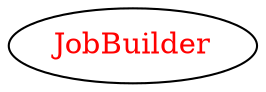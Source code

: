 digraph dependencyGraph {
 concentrate=true;
 ranksep="2.0";
 rankdir="LR"; 
 splines="ortho";
"JobBuilder" [fontcolor="red"];
}